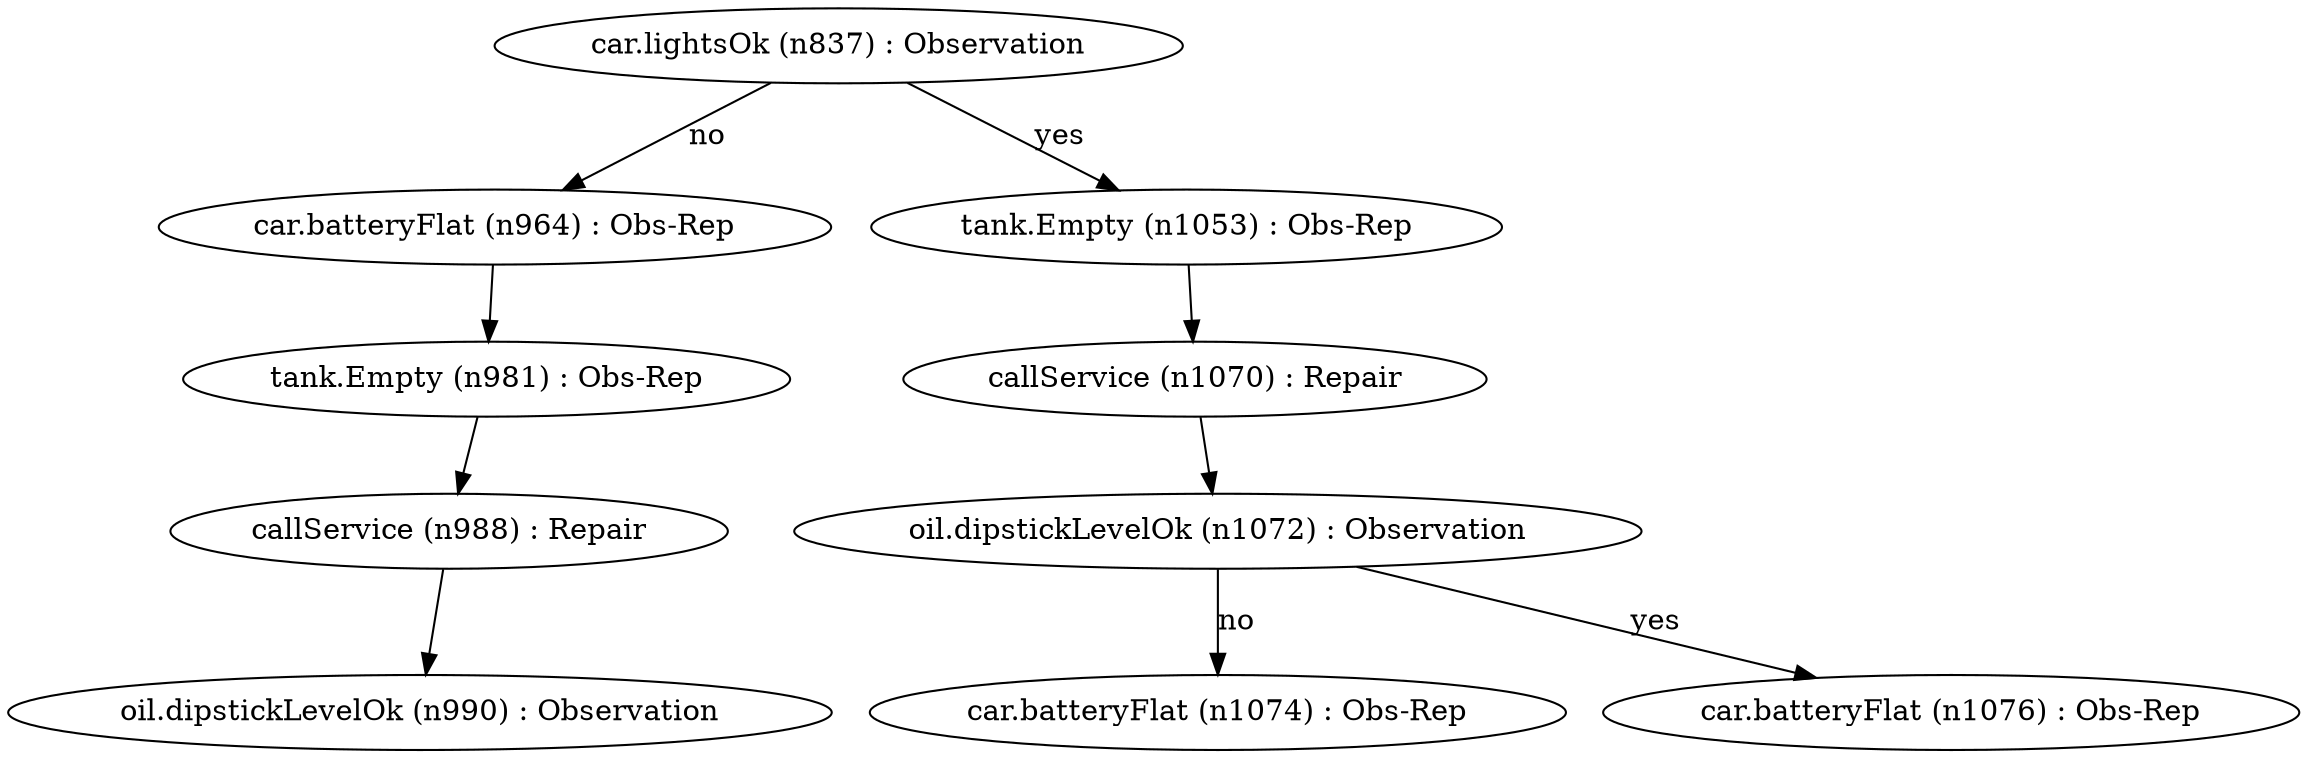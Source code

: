 digraph {
	837 [label="car.lightsOk (n837) : Observation"]
	964 [label="car.batteryFlat (n964) : Obs-Rep"]
	981 [label="tank.Empty (n981) : Obs-Rep"]
	988 [label="callService (n988) : Repair"]
	990 [label="oil.dipstickLevelOk (n990) : Observation"]
	1053 [label="tank.Empty (n1053) : Obs-Rep"]
	1070 [label="callService (n1070) : Repair"]
	1072 [label="oil.dipstickLevelOk (n1072) : Observation"]
	1074 [label="car.batteryFlat (n1074) : Obs-Rep"]
	1076 [label="car.batteryFlat (n1076) : Obs-Rep"]
	837 -> 1053 [label=yes]
	837 -> 964 [label=no]
	964 -> 981 [label=""]
	981 -> 988 [label=""]
	988 -> 990 [label=""]
	1053 -> 1070 [label=""]
	1070 -> 1072 [label=""]
	1072 -> 1076 [label=yes]
	1072 -> 1074 [label=no]
}
